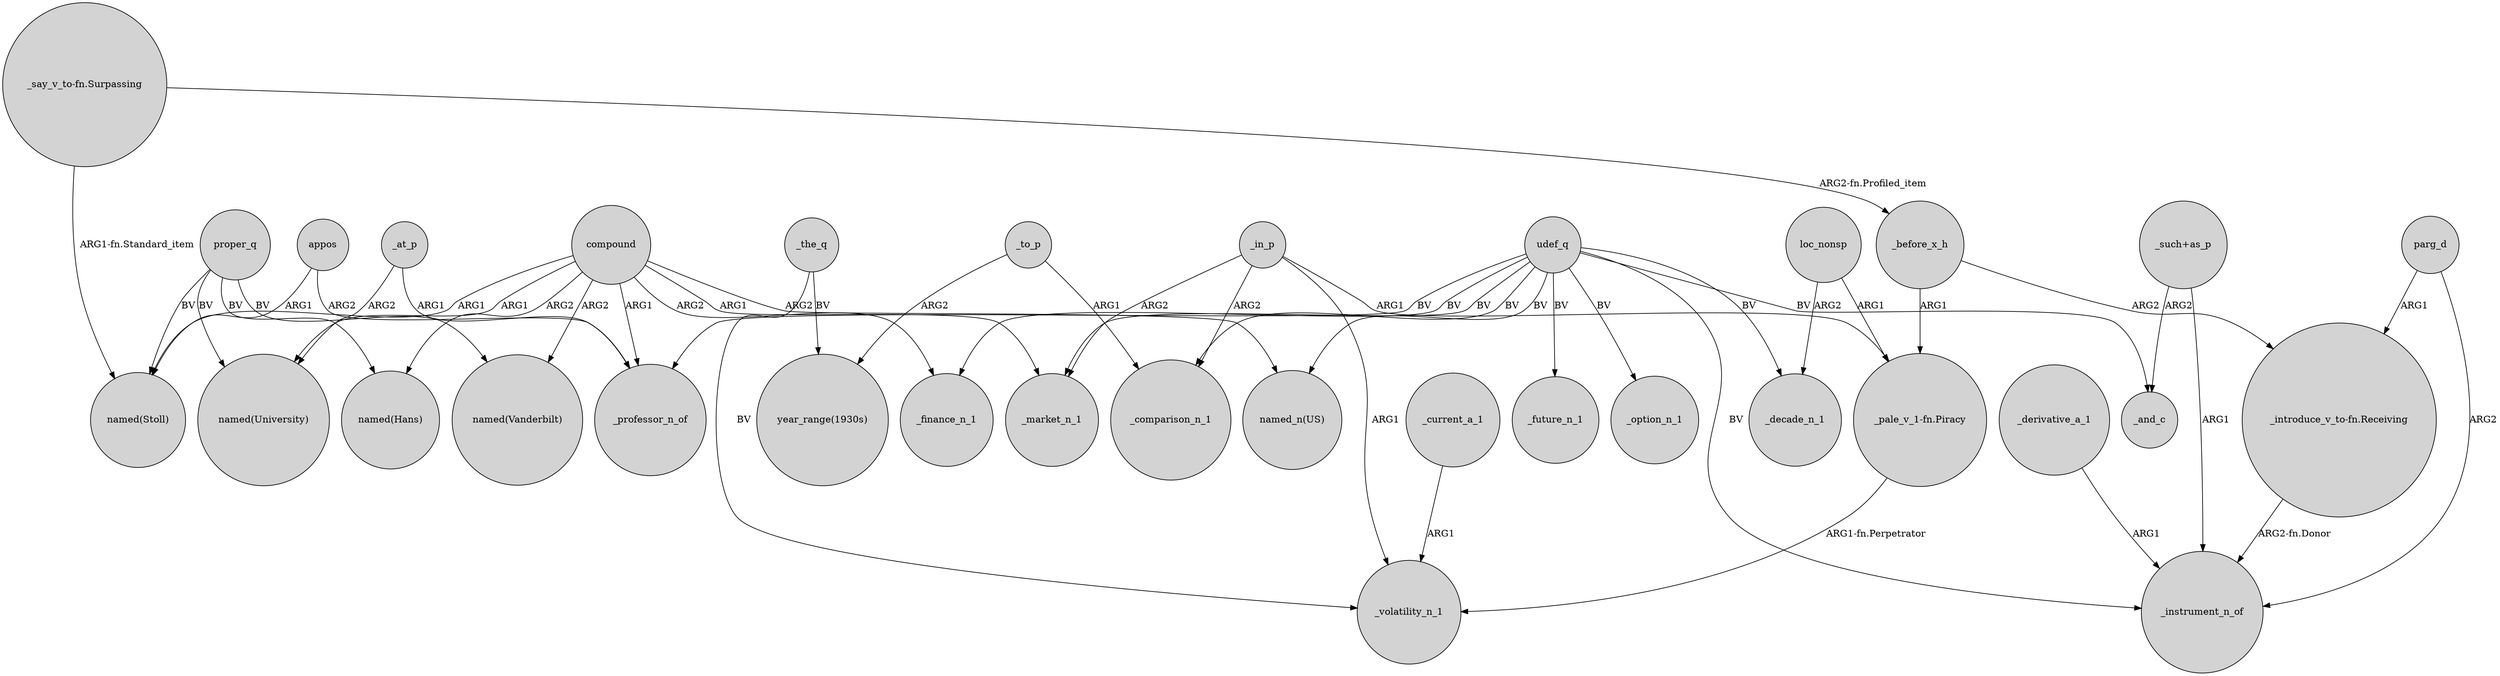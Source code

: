 digraph {
	node [shape=circle style=filled]
	_to_p -> _comparison_n_1 [label=ARG1]
	udef_q -> _market_n_1 [label=BV]
	_to_p -> "year_range(1930s)" [label=ARG2]
	compound -> "named(Hans)" [label=ARG2]
	udef_q -> _finance_n_1 [label=BV]
	proper_q -> "named(University)" [label=BV]
	_the_q -> _volatility_n_1 [label=BV]
	compound -> "named(Stoll)" [label=ARG1]
	_current_a_1 -> _volatility_n_1 [label=ARG1]
	compound -> _professor_n_of [label=ARG1]
	appos -> "named(Stoll)" [label=ARG1]
	udef_q -> _option_n_1 [label=BV]
	loc_nonsp -> "_pale_v_1-fn.Piracy" [label=ARG1]
	"_say_v_to-fn.Surpassing" -> "named(Stoll)" [label="ARG1-fn.Standard_item"]
	proper_q -> "named(Vanderbilt)" [label=BV]
	"_such+as_p" -> _and_c [label=ARG2]
	udef_q -> _decade_n_1 [label=BV]
	_before_x_h -> "_pale_v_1-fn.Piracy" [label=ARG1]
	udef_q -> _future_n_1 [label=BV]
	_in_p -> "_pale_v_1-fn.Piracy" [label=ARG1]
	udef_q -> _and_c [label=BV]
	_derivative_a_1 -> _instrument_n_of [label=ARG1]
	_in_p -> _comparison_n_1 [label=ARG2]
	_in_p -> _volatility_n_1 [label=ARG1]
	_the_q -> "year_range(1930s)" [label=BV]
	"_pale_v_1-fn.Piracy" -> _volatility_n_1 [label="ARG1-fn.Perpetrator"]
	"_introduce_v_to-fn.Receiving" -> _instrument_n_of [label="ARG2-fn.Donor"]
	compound -> _finance_n_1 [label=ARG2]
	_in_p -> _market_n_1 [label=ARG2]
	udef_q -> _instrument_n_of [label=BV]
	_before_x_h -> "_introduce_v_to-fn.Receiving" [label=ARG2]
	"_such+as_p" -> _instrument_n_of [label=ARG1]
	udef_q -> _comparison_n_1 [label=BV]
	loc_nonsp -> _decade_n_1 [label=ARG2]
	compound -> "named(Vanderbilt)" [label=ARG2]
	parg_d -> "_introduce_v_to-fn.Receiving" [label=ARG1]
	proper_q -> "named(Hans)" [label=BV]
	parg_d -> _instrument_n_of [label=ARG2]
	appos -> _professor_n_of [label=ARG2]
	compound -> "named(University)" [label=ARG1]
	_at_p -> _professor_n_of [label=ARG1]
	compound -> _market_n_1 [label=ARG1]
	compound -> "named_n(US)" [label=ARG2]
	"_say_v_to-fn.Surpassing" -> _before_x_h [label="ARG2-fn.Profiled_item"]
	_at_p -> "named(University)" [label=ARG2]
	udef_q -> "named_n(US)" [label=BV]
	udef_q -> _professor_n_of [label=BV]
	proper_q -> "named(Stoll)" [label=BV]
}
